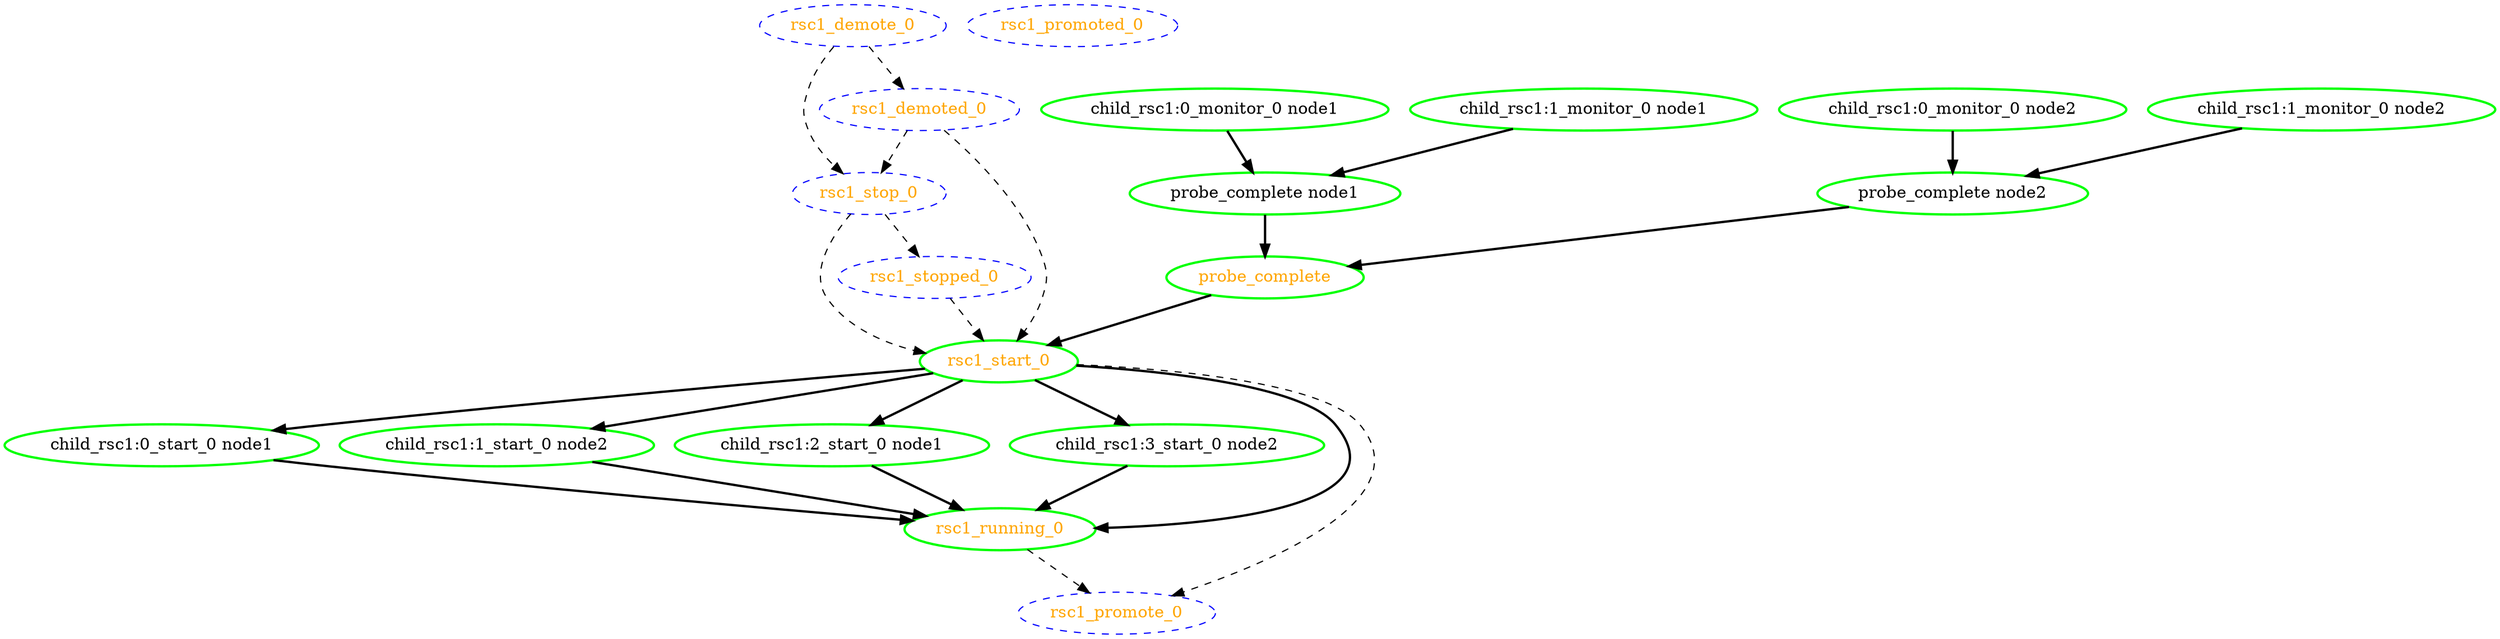 digraph "g" {
	size = "30,30"
"probe_complete" [ style=bold color="green" fontcolor="orange" ]
"probe_complete node1" [ style=bold color="green" fontcolor="black" ]
"child_rsc1:0_monitor_0 node1" [ style=bold color="green" fontcolor="black" ]
"child_rsc1:1_monitor_0 node1" [ style=bold color="green" fontcolor="black" ]
"probe_complete node2" [ style=bold color="green" fontcolor="black" ]
"child_rsc1:0_monitor_0 node2" [ style=bold color="green" fontcolor="black" ]
"child_rsc1:1_monitor_0 node2" [ style=bold color="green" fontcolor="black" ]
"child_rsc1:0_start_0 node1" [ style=bold color="green" fontcolor="black" ]
"child_rsc1:1_start_0 node2" [ style=bold color="green" fontcolor="black" ]
"child_rsc1:2_start_0 node1" [ style=bold color="green" fontcolor="black" ]
"child_rsc1:3_start_0 node2" [ style=bold color="green" fontcolor="black" ]
"rsc1_start_0" [ style=bold color="green" fontcolor="orange" ]
"rsc1_running_0" [ style=bold color="green" fontcolor="orange" ]
"rsc1_stop_0" [ style="dashed" color="blue" fontcolor="orange" ]
"rsc1_stopped_0" [ style="dashed" color="blue" fontcolor="orange" ]
"rsc1_promote_0" [ style="dashed" color="blue" fontcolor="orange" ]
"rsc1_promoted_0" [ style="dashed" color="blue" fontcolor="orange" ]
"rsc1_demote_0" [ style="dashed" color="blue" fontcolor="orange" ]
"rsc1_demoted_0" [ style="dashed" color="blue" fontcolor="orange" ]
"probe_complete node1" -> "probe_complete" [ style = bold]
"probe_complete node2" -> "probe_complete" [ style = bold]
"child_rsc1:0_monitor_0 node1" -> "probe_complete node1" [ style = bold]
"child_rsc1:1_monitor_0 node1" -> "probe_complete node1" [ style = bold]
"child_rsc1:0_monitor_0 node2" -> "probe_complete node2" [ style = bold]
"child_rsc1:1_monitor_0 node2" -> "probe_complete node2" [ style = bold]
"rsc1_start_0" -> "child_rsc1:0_start_0 node1" [ style = bold]
"rsc1_start_0" -> "child_rsc1:1_start_0 node2" [ style = bold]
"rsc1_start_0" -> "child_rsc1:2_start_0 node1" [ style = bold]
"rsc1_start_0" -> "child_rsc1:3_start_0 node2" [ style = bold]
"probe_complete" -> "rsc1_start_0" [ style = bold]
"rsc1_stop_0" -> "rsc1_start_0" [ style = dashed]
"rsc1_stopped_0" -> "rsc1_start_0" [ style = dashed]
"rsc1_demoted_0" -> "rsc1_start_0" [ style = dashed]
"child_rsc1:0_start_0 node1" -> "rsc1_running_0" [ style = bold]
"child_rsc1:1_start_0 node2" -> "rsc1_running_0" [ style = bold]
"child_rsc1:2_start_0 node1" -> "rsc1_running_0" [ style = bold]
"child_rsc1:3_start_0 node2" -> "rsc1_running_0" [ style = bold]
"rsc1_start_0" -> "rsc1_running_0" [ style = bold]
"rsc1_demote_0" -> "rsc1_stop_0" [ style = dashed]
"rsc1_demoted_0" -> "rsc1_stop_0" [ style = dashed]
"rsc1_stop_0" -> "rsc1_stopped_0" [ style = dashed]
"rsc1_start_0" -> "rsc1_promote_0" [ style = dashed]
"rsc1_running_0" -> "rsc1_promote_0" [ style = dashed]
"rsc1_demote_0" -> "rsc1_demoted_0" [ style = dashed]
}
